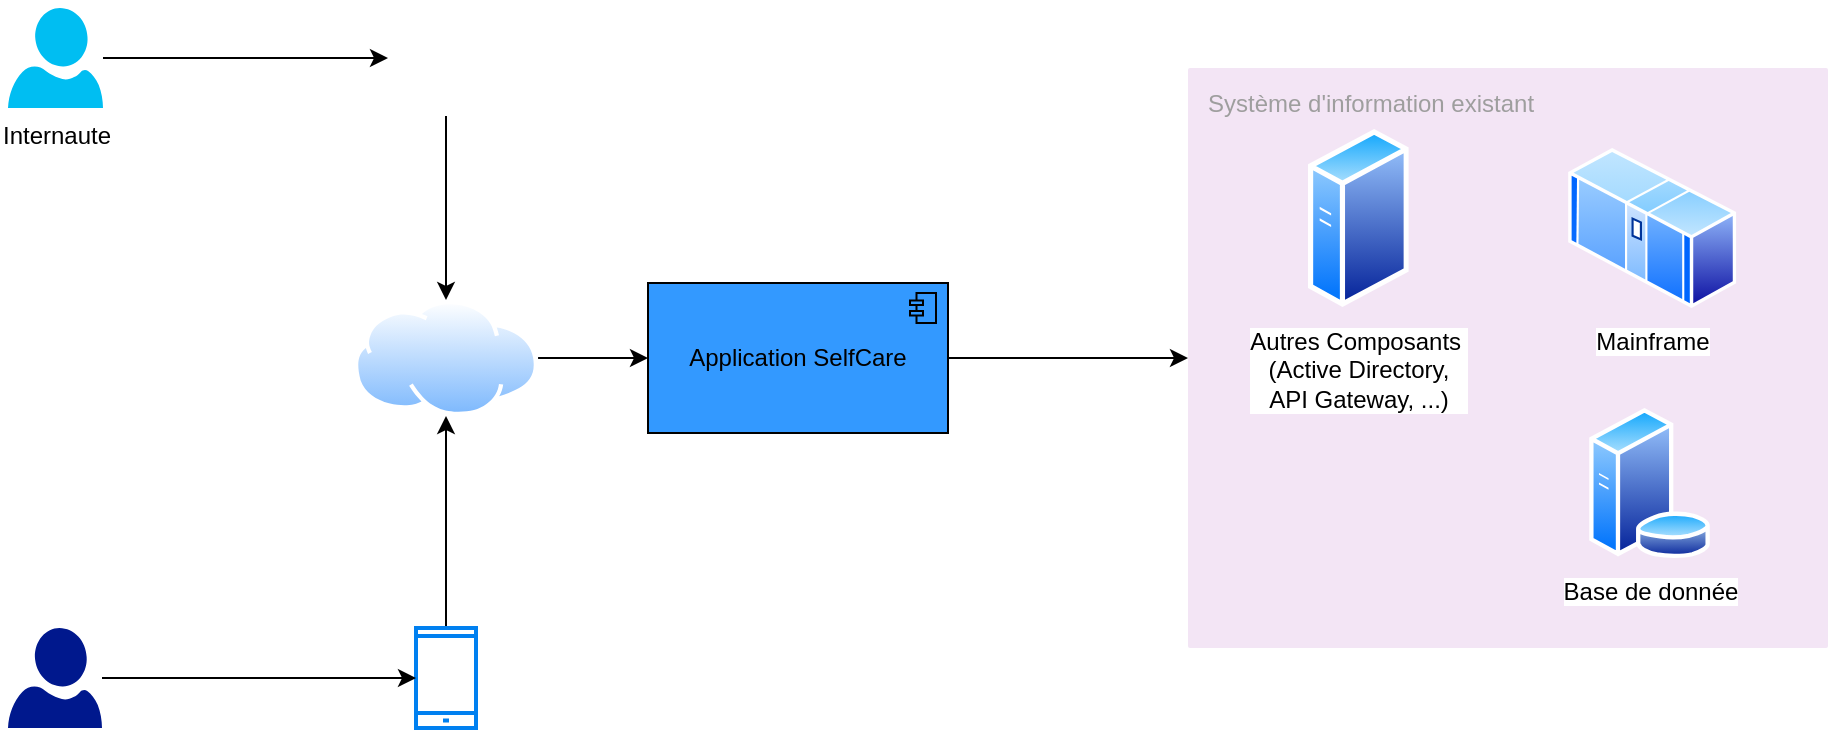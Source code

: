 <mxfile version="22.1.21" type="github">
  <diagram name="Page-1" id="vmYOVn3VzLcx1DsSD5kz">
    <mxGraphModel dx="2762" dy="1335" grid="1" gridSize="10" guides="1" tooltips="1" connect="1" arrows="1" fold="1" page="1" pageScale="1" pageWidth="1654" pageHeight="1169" math="0" shadow="0">
      <root>
        <mxCell id="0" />
        <mxCell id="1" parent="0" />
        <mxCell id="qY23dCju_eZ935Bpa6Cu-38" style="edgeStyle=orthogonalEdgeStyle;rounded=0;orthogonalLoop=1;jettySize=auto;html=1;" edge="1" parent="1" source="qY23dCju_eZ935Bpa6Cu-39" target="qY23dCju_eZ935Bpa6Cu-47">
          <mxGeometry relative="1" as="geometry" />
        </mxCell>
        <mxCell id="qY23dCju_eZ935Bpa6Cu-39" value="Internaute" style="verticalLabelPosition=bottom;html=1;verticalAlign=top;align=center;strokeColor=none;fillColor=#00BEF2;shape=mxgraph.azure.user;" vertex="1" parent="1">
          <mxGeometry x="120" y="90" width="47.5" height="50" as="geometry" />
        </mxCell>
        <mxCell id="qY23dCju_eZ935Bpa6Cu-40" value="" style="sketch=0;aspect=fixed;pointerEvents=1;shadow=0;dashed=0;html=1;strokeColor=none;labelPosition=center;verticalLabelPosition=bottom;verticalAlign=top;align=center;fillColor=#00188D;shape=mxgraph.azure.user" vertex="1" parent="1">
          <mxGeometry x="120" y="400" width="47" height="50" as="geometry" />
        </mxCell>
        <mxCell id="qY23dCju_eZ935Bpa6Cu-64" style="edgeStyle=orthogonalEdgeStyle;rounded=0;orthogonalLoop=1;jettySize=auto;html=1;" edge="1" parent="1" source="qY23dCju_eZ935Bpa6Cu-43" target="qY23dCju_eZ935Bpa6Cu-49">
          <mxGeometry relative="1" as="geometry" />
        </mxCell>
        <mxCell id="qY23dCju_eZ935Bpa6Cu-43" value="" style="html=1;verticalLabelPosition=bottom;align=center;labelBackgroundColor=#ffffff;verticalAlign=top;strokeWidth=2;strokeColor=#0080F0;shadow=0;dashed=0;shape=mxgraph.ios7.icons.smartphone;" vertex="1" parent="1">
          <mxGeometry x="324" y="400" width="30" height="50" as="geometry" />
        </mxCell>
        <mxCell id="qY23dCju_eZ935Bpa6Cu-44" style="edgeStyle=orthogonalEdgeStyle;rounded=0;orthogonalLoop=1;jettySize=auto;html=1;" edge="1" parent="1" source="qY23dCju_eZ935Bpa6Cu-40" target="qY23dCju_eZ935Bpa6Cu-43">
          <mxGeometry relative="1" as="geometry" />
        </mxCell>
        <mxCell id="qY23dCju_eZ935Bpa6Cu-45" style="edgeStyle=orthogonalEdgeStyle;rounded=0;orthogonalLoop=1;jettySize=auto;html=1;" edge="1" parent="1" source="qY23dCju_eZ935Bpa6Cu-47" target="qY23dCju_eZ935Bpa6Cu-49">
          <mxGeometry relative="1" as="geometry" />
        </mxCell>
        <mxCell id="qY23dCju_eZ935Bpa6Cu-47" value="" style="shape=image;html=1;verticalAlign=top;verticalLabelPosition=bottom;labelBackgroundColor=#ffffff;imageAspect=0;aspect=fixed;image=https://cdn0.iconfinder.com/data/icons/luisance_pack/128/ordinateur_portable_allum.png" vertex="1" parent="1">
          <mxGeometry x="310" y="86" width="58" height="58" as="geometry" />
        </mxCell>
        <mxCell id="qY23dCju_eZ935Bpa6Cu-73" style="edgeStyle=orthogonalEdgeStyle;rounded=0;orthogonalLoop=1;jettySize=auto;html=1;" edge="1" parent="1" source="qY23dCju_eZ935Bpa6Cu-49" target="qY23dCju_eZ935Bpa6Cu-62">
          <mxGeometry relative="1" as="geometry" />
        </mxCell>
        <mxCell id="qY23dCju_eZ935Bpa6Cu-49" value="" style="image;aspect=fixed;perimeter=ellipsePerimeter;html=1;align=center;shadow=0;dashed=0;spacingTop=3;image=img/lib/active_directory/internet_cloud.svg;" vertex="1" parent="1">
          <mxGeometry x="292.97" y="236" width="92.06" height="58" as="geometry" />
        </mxCell>
        <mxCell id="qY23dCju_eZ935Bpa6Cu-68" style="edgeStyle=orthogonalEdgeStyle;rounded=0;orthogonalLoop=1;jettySize=auto;html=1;" edge="1" parent="1" source="qY23dCju_eZ935Bpa6Cu-62" target="qY23dCju_eZ935Bpa6Cu-66">
          <mxGeometry relative="1" as="geometry" />
        </mxCell>
        <mxCell id="qY23dCju_eZ935Bpa6Cu-62" value="Application SelfCare" style="html=1;outlineConnect=0;whiteSpace=wrap;fillColor=#3399FF;shape=mxgraph.archimate3.application;appType=comp;archiType=square;" vertex="1" parent="1">
          <mxGeometry x="440" y="227.5" width="150" height="75" as="geometry" />
        </mxCell>
        <mxCell id="qY23dCju_eZ935Bpa6Cu-66" value="Système d&#39;information existant" style="sketch=0;points=[[0,0,0],[0.25,0,0],[0.5,0,0],[0.75,0,0],[1,0,0],[1,0.25,0],[1,0.5,0],[1,0.75,0],[1,1,0],[0.75,1,0],[0.5,1,0],[0.25,1,0],[0,1,0],[0,0.75,0],[0,0.5,0],[0,0.25,0]];rounded=1;absoluteArcSize=1;arcSize=2;html=1;strokeColor=none;gradientColor=none;shadow=0;dashed=0;fontSize=12;fontColor=#9E9E9E;align=left;verticalAlign=top;spacing=10;spacingTop=-4;whiteSpace=wrap;fillColor=#F3E5F5;" vertex="1" parent="1">
          <mxGeometry x="710" y="120" width="320" height="290" as="geometry" />
        </mxCell>
        <mxCell id="qY23dCju_eZ935Bpa6Cu-67" value="Mainframe" style="image;aspect=fixed;perimeter=ellipsePerimeter;html=1;align=center;shadow=0;dashed=0;spacingTop=3;image=img/lib/active_directory/mainframe.svg;" vertex="1" parent="1">
          <mxGeometry x="900" y="160" width="84.21" height="80" as="geometry" />
        </mxCell>
        <mxCell id="qY23dCju_eZ935Bpa6Cu-70" value="&lt;div&gt;Autres Composants&amp;nbsp;&lt;/div&gt;&lt;div&gt;(Active Directory,&lt;/div&gt;&lt;div&gt;API Gateway, ...)&lt;br&gt; &lt;/div&gt;" style="image;aspect=fixed;perimeter=ellipsePerimeter;html=1;align=center;shadow=0;dashed=0;spacingTop=3;image=img/lib/active_directory/generic_server.svg;" vertex="1" parent="1">
          <mxGeometry x="770" y="150" width="50.4" height="90" as="geometry" />
        </mxCell>
        <mxCell id="qY23dCju_eZ935Bpa6Cu-71" value="Base de donnée" style="image;aspect=fixed;perimeter=ellipsePerimeter;html=1;align=center;shadow=0;dashed=0;spacingTop=3;image=img/lib/active_directory/database_server.svg;" vertex="1" parent="1">
          <mxGeometry x="910" y="290" width="61.5" height="75" as="geometry" />
        </mxCell>
      </root>
    </mxGraphModel>
  </diagram>
</mxfile>
